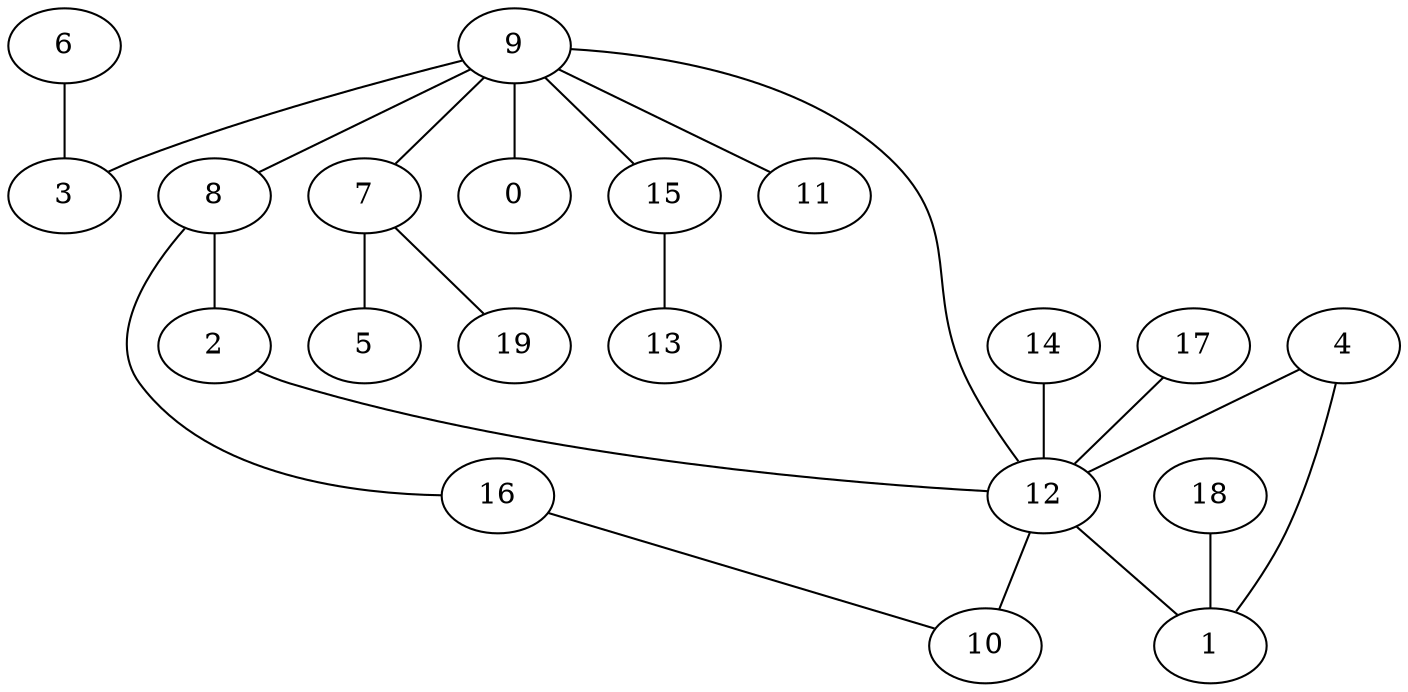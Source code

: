 digraph GG_graph {

subgraph G_graph {
edge [color = black]
"6" -> "3" [dir = none]
"14" -> "12" [dir = none]
"12" -> "10" [dir = none]
"12" -> "1" [dir = none]
"8" -> "16" [dir = none]
"8" -> "2" [dir = none]
"18" -> "1" [dir = none]
"9" -> "3" [dir = none]
"9" -> "7" [dir = none]
"9" -> "0" [dir = none]
"9" -> "15" [dir = none]
"9" -> "11" [dir = none]
"9" -> "8" [dir = none]
"9" -> "12" [dir = none]
"4" -> "12" [dir = none]
"17" -> "12" [dir = none]
"7" -> "5" [dir = none]
"7" -> "19" [dir = none]
"15" -> "13" [dir = none]
"16" -> "10" [dir = none]
"4" -> "1" [dir = none]
"2" -> "12" [dir = none]
}

}
